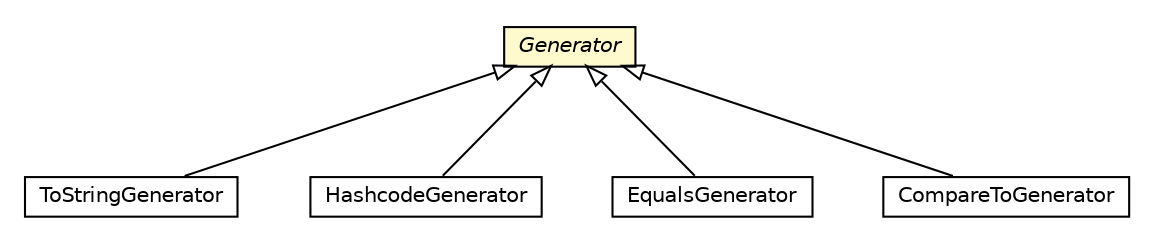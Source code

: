 #!/usr/local/bin/dot
#
# Class diagram 
# Generated by UMLGraph version 5.1 (http://www.umlgraph.org/)
#

digraph G {
	edge [fontname="Helvetica",fontsize=10,labelfontname="Helvetica",labelfontsize=10];
	node [fontname="Helvetica",fontsize=10,shape=plaintext];
	nodesep=0.25;
	ranksep=0.5;
	// net.sf.commonclipse.ToStringGenerator
	c117 [label=<<table title="net.sf.commonclipse.ToStringGenerator" border="0" cellborder="1" cellspacing="0" cellpadding="2" port="p" href="./ToStringGenerator.html">
		<tr><td><table border="0" cellspacing="0" cellpadding="1">
<tr><td align="center" balign="center"> ToStringGenerator </td></tr>
		</table></td></tr>
		</table>>, fontname="Helvetica", fontcolor="black", fontsize=10.0];
	// net.sf.commonclipse.HashcodeGenerator
	c118 [label=<<table title="net.sf.commonclipse.HashcodeGenerator" border="0" cellborder="1" cellspacing="0" cellpadding="2" port="p" href="./HashcodeGenerator.html">
		<tr><td><table border="0" cellspacing="0" cellpadding="1">
<tr><td align="center" balign="center"> HashcodeGenerator </td></tr>
		</table></td></tr>
		</table>>, fontname="Helvetica", fontcolor="black", fontsize=10.0];
	// net.sf.commonclipse.Generator
	c119 [label=<<table title="net.sf.commonclipse.Generator" border="0" cellborder="1" cellspacing="0" cellpadding="2" port="p" bgcolor="lemonChiffon" href="./Generator.html">
		<tr><td><table border="0" cellspacing="0" cellpadding="1">
<tr><td align="center" balign="center"><font face="Helvetica-Oblique"> Generator </font></td></tr>
		</table></td></tr>
		</table>>, fontname="Helvetica", fontcolor="black", fontsize=10.0];
	// net.sf.commonclipse.EqualsGenerator
	c120 [label=<<table title="net.sf.commonclipse.EqualsGenerator" border="0" cellborder="1" cellspacing="0" cellpadding="2" port="p" href="./EqualsGenerator.html">
		<tr><td><table border="0" cellspacing="0" cellpadding="1">
<tr><td align="center" balign="center"> EqualsGenerator </td></tr>
		</table></td></tr>
		</table>>, fontname="Helvetica", fontcolor="black", fontsize=10.0];
	// net.sf.commonclipse.CompareToGenerator
	c121 [label=<<table title="net.sf.commonclipse.CompareToGenerator" border="0" cellborder="1" cellspacing="0" cellpadding="2" port="p" href="./CompareToGenerator.html">
		<tr><td><table border="0" cellspacing="0" cellpadding="1">
<tr><td align="center" balign="center"> CompareToGenerator </td></tr>
		</table></td></tr>
		</table>>, fontname="Helvetica", fontcolor="black", fontsize=10.0];
	//net.sf.commonclipse.ToStringGenerator extends net.sf.commonclipse.Generator
	c119:p -> c117:p [dir=back,arrowtail=empty];
	//net.sf.commonclipse.HashcodeGenerator extends net.sf.commonclipse.Generator
	c119:p -> c118:p [dir=back,arrowtail=empty];
	//net.sf.commonclipse.EqualsGenerator extends net.sf.commonclipse.Generator
	c119:p -> c120:p [dir=back,arrowtail=empty];
	//net.sf.commonclipse.CompareToGenerator extends net.sf.commonclipse.Generator
	c119:p -> c121:p [dir=back,arrowtail=empty];
}

